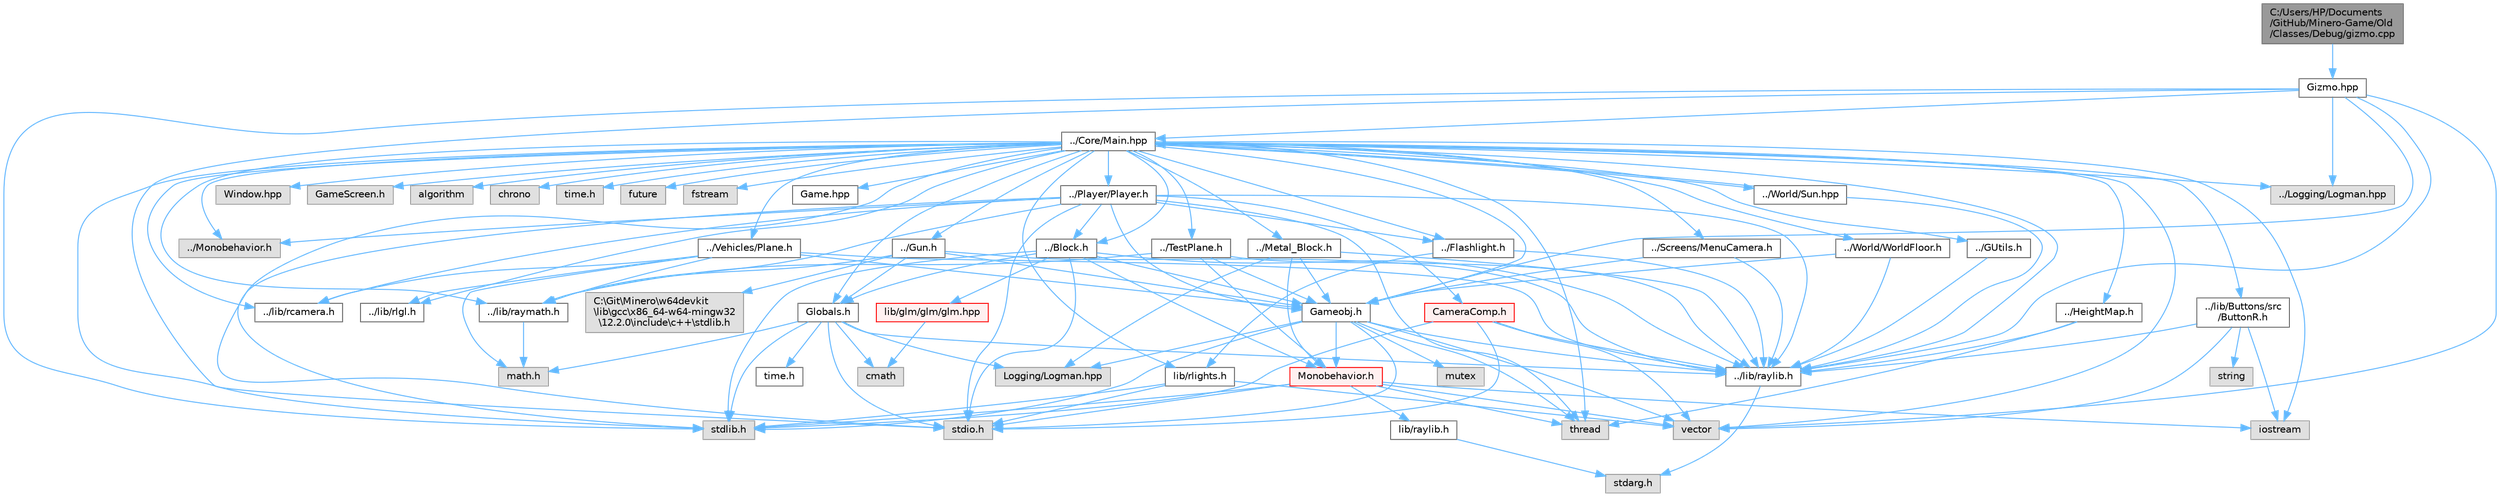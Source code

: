 digraph "C:/Users/HP/Documents/GitHub/Minero-Game/Old/Classes/Debug/gizmo.cpp"
{
 // LATEX_PDF_SIZE
  bgcolor="transparent";
  edge [fontname=Helvetica,fontsize=10,labelfontname=Helvetica,labelfontsize=10];
  node [fontname=Helvetica,fontsize=10,shape=box,height=0.2,width=0.4];
  Node1 [id="Node000001",label="C:/Users/HP/Documents\l/GitHub/Minero-Game/Old\l/Classes/Debug/gizmo.cpp",height=0.2,width=0.4,color="gray40", fillcolor="grey60", style="filled", fontcolor="black",tooltip=" "];
  Node1 -> Node2 [id="edge255_Node000001_Node000002",color="steelblue1",style="solid",tooltip=" "];
  Node2 [id="Node000002",label="Gizmo.hpp",height=0.2,width=0.4,color="grey40", fillcolor="white", style="filled",URL="$_gizmo_8hpp.html",tooltip=" "];
  Node2 -> Node3 [id="edge256_Node000002_Node000003",color="steelblue1",style="solid",tooltip=" "];
  Node3 [id="Node000003",label="../lib/raylib.h",height=0.2,width=0.4,color="grey40", fillcolor="white", style="filled",URL="$_old_2_classes_2lib_2raylib_8h.html",tooltip=" "];
  Node3 -> Node4 [id="edge257_Node000003_Node000004",color="steelblue1",style="solid",tooltip=" "];
  Node4 [id="Node000004",label="stdarg.h",height=0.2,width=0.4,color="grey60", fillcolor="#E0E0E0", style="filled",tooltip=" "];
  Node2 -> Node5 [id="edge258_Node000002_Node000005",color="steelblue1",style="solid",tooltip=" "];
  Node5 [id="Node000005",label="../Core/Main.hpp",height=0.2,width=0.4,color="grey40", fillcolor="white", style="filled",URL="$_main_8hpp.html",tooltip=" "];
  Node5 -> Node6 [id="edge259_Node000005_Node000006",color="steelblue1",style="solid",tooltip=" "];
  Node6 [id="Node000006",label="Game.hpp",height=0.2,width=0.4,color="grey40", fillcolor="white", style="filled",URL="$_game_8hpp.html",tooltip=" "];
  Node5 -> Node7 [id="edge260_Node000005_Node000007",color="steelblue1",style="solid",tooltip=" "];
  Node7 [id="Node000007",label="../lib/Buttons/src\l/ButtonR.h",height=0.2,width=0.4,color="grey40", fillcolor="white", style="filled",URL="$_old_2_classes_2lib_2_buttons_2src_2_button_r_8h.html",tooltip=" "];
  Node7 -> Node3 [id="edge261_Node000007_Node000003",color="steelblue1",style="solid",tooltip=" "];
  Node7 -> Node8 [id="edge262_Node000007_Node000008",color="steelblue1",style="solid",tooltip=" "];
  Node8 [id="Node000008",label="iostream",height=0.2,width=0.4,color="grey60", fillcolor="#E0E0E0", style="filled",tooltip=" "];
  Node7 -> Node9 [id="edge263_Node000007_Node000009",color="steelblue1",style="solid",tooltip=" "];
  Node9 [id="Node000009",label="string",height=0.2,width=0.4,color="grey60", fillcolor="#E0E0E0", style="filled",tooltip=" "];
  Node7 -> Node10 [id="edge264_Node000007_Node000010",color="steelblue1",style="solid",tooltip=" "];
  Node10 [id="Node000010",label="vector",height=0.2,width=0.4,color="grey60", fillcolor="#E0E0E0", style="filled",tooltip=" "];
  Node5 -> Node3 [id="edge265_Node000005_Node000003",color="steelblue1",style="solid",tooltip=" "];
  Node5 -> Node11 [id="edge266_Node000005_Node000011",color="steelblue1",style="solid",tooltip=" "];
  Node11 [id="Node000011",label="../lib/raymath.h",height=0.2,width=0.4,color="grey40", fillcolor="white", style="filled",URL="$_old_2_classes_2lib_2raymath_8h.html",tooltip=" "];
  Node11 -> Node12 [id="edge267_Node000011_Node000012",color="steelblue1",style="solid",tooltip=" "];
  Node12 [id="Node000012",label="math.h",height=0.2,width=0.4,color="grey60", fillcolor="#E0E0E0", style="filled",tooltip=" "];
  Node5 -> Node13 [id="edge268_Node000005_Node000013",color="steelblue1",style="solid",tooltip=" "];
  Node13 [id="Node000013",label="../lib/rcamera.h",height=0.2,width=0.4,color="grey40", fillcolor="white", style="filled",URL="$_old_2_classes_2lib_2rcamera_8h.html",tooltip=" "];
  Node5 -> Node14 [id="edge269_Node000005_Node000014",color="steelblue1",style="solid",tooltip=" "];
  Node14 [id="Node000014",label="../lib/rlgl.h",height=0.2,width=0.4,color="grey40", fillcolor="white", style="filled",URL="$_old_2_classes_2lib_2rlgl_8h.html",tooltip=" "];
  Node5 -> Node15 [id="edge270_Node000005_Node000015",color="steelblue1",style="solid",tooltip=" "];
  Node15 [id="Node000015",label="../Monobehavior.h",height=0.2,width=0.4,color="grey60", fillcolor="#E0E0E0", style="filled",tooltip=" "];
  Node5 -> Node16 [id="edge271_Node000005_Node000016",color="steelblue1",style="solid",tooltip=" "];
  Node16 [id="Node000016",label="../Block.h",height=0.2,width=0.4,color="grey40", fillcolor="white", style="filled",URL="$_old_2_classes_2_block_8h.html",tooltip=" "];
  Node16 -> Node3 [id="edge272_Node000016_Node000003",color="steelblue1",style="solid",tooltip=" "];
  Node16 -> Node17 [id="edge273_Node000016_Node000017",color="steelblue1",style="solid",tooltip=" "];
  Node17 [id="Node000017",label="lib/glm/glm/glm.hpp",height=0.2,width=0.4,color="red", fillcolor="#FFF0F0", style="filled",URL="$_old_2_classes_2lib_2glm_2glm_2glm_8hpp.html",tooltip=" "];
  Node17 -> Node19 [id="edge274_Node000017_Node000019",color="steelblue1",style="solid",tooltip=" "];
  Node19 [id="Node000019",label="cmath",height=0.2,width=0.4,color="grey60", fillcolor="#E0E0E0", style="filled",tooltip=" "];
  Node16 -> Node160 [id="edge275_Node000016_Node000160",color="steelblue1",style="solid",tooltip=" "];
  Node160 [id="Node000160",label="Gameobj.h",height=0.2,width=0.4,color="grey40", fillcolor="white", style="filled",URL="$_old_2_classes_2_gameobj_8h.html",tooltip=" "];
  Node160 -> Node3 [id="edge276_Node000160_Node000003",color="steelblue1",style="solid",tooltip=" "];
  Node160 -> Node161 [id="edge277_Node000160_Node000161",color="steelblue1",style="solid",tooltip=" "];
  Node161 [id="Node000161",label="Monobehavior.h",height=0.2,width=0.4,color="red", fillcolor="#FFF0F0", style="filled",URL="$_monobehavior_8h.html",tooltip=" "];
  Node161 -> Node162 [id="edge278_Node000161_Node000162",color="steelblue1",style="solid",tooltip=" "];
  Node162 [id="Node000162",label="lib/raylib.h",height=0.2,width=0.4,color="grey40", fillcolor="white", style="filled",URL="$_classes_2lib_2raylib_8h.html",tooltip=" "];
  Node162 -> Node4 [id="edge279_Node000162_Node000004",color="steelblue1",style="solid",tooltip=" "];
  Node161 -> Node164 [id="edge280_Node000161_Node000164",color="steelblue1",style="solid",tooltip=" "];
  Node164 [id="Node000164",label="stdio.h",height=0.2,width=0.4,color="grey60", fillcolor="#E0E0E0", style="filled",tooltip=" "];
  Node161 -> Node165 [id="edge281_Node000161_Node000165",color="steelblue1",style="solid",tooltip=" "];
  Node165 [id="Node000165",label="stdlib.h",height=0.2,width=0.4,color="grey60", fillcolor="#E0E0E0", style="filled",tooltip=" "];
  Node161 -> Node8 [id="edge282_Node000161_Node000008",color="steelblue1",style="solid",tooltip=" "];
  Node161 -> Node166 [id="edge283_Node000161_Node000166",color="steelblue1",style="solid",tooltip=" "];
  Node166 [id="Node000166",label="thread",height=0.2,width=0.4,color="grey60", fillcolor="#E0E0E0", style="filled",tooltip=" "];
  Node161 -> Node10 [id="edge284_Node000161_Node000010",color="steelblue1",style="solid",tooltip=" "];
  Node160 -> Node168 [id="edge285_Node000160_Node000168",color="steelblue1",style="solid",tooltip=" "];
  Node168 [id="Node000168",label="Logging/Logman.hpp",height=0.2,width=0.4,color="grey60", fillcolor="#E0E0E0", style="filled",tooltip=" "];
  Node160 -> Node164 [id="edge286_Node000160_Node000164",color="steelblue1",style="solid",tooltip=" "];
  Node160 -> Node165 [id="edge287_Node000160_Node000165",color="steelblue1",style="solid",tooltip=" "];
  Node160 -> Node10 [id="edge288_Node000160_Node000010",color="steelblue1",style="solid",tooltip=" "];
  Node160 -> Node166 [id="edge289_Node000160_Node000166",color="steelblue1",style="solid",tooltip=" "];
  Node160 -> Node169 [id="edge290_Node000160_Node000169",color="steelblue1",style="solid",tooltip=" "];
  Node169 [id="Node000169",label="mutex",height=0.2,width=0.4,color="grey60", fillcolor="#E0E0E0", style="filled",tooltip=" "];
  Node16 -> Node170 [id="edge291_Node000016_Node000170",color="steelblue1",style="solid",tooltip=" "];
  Node170 [id="Node000170",label="Globals.h",height=0.2,width=0.4,color="grey40", fillcolor="white", style="filled",URL="$_old_2_classes_2_globals_8h.html",tooltip=" "];
  Node170 -> Node3 [id="edge292_Node000170_Node000003",color="steelblue1",style="solid",tooltip=" "];
  Node170 -> Node165 [id="edge293_Node000170_Node000165",color="steelblue1",style="solid",tooltip=" "];
  Node170 -> Node164 [id="edge294_Node000170_Node000164",color="steelblue1",style="solid",tooltip=" "];
  Node170 -> Node171 [id="edge295_Node000170_Node000171",color="steelblue1",style="solid",tooltip=" "];
  Node171 [id="Node000171",label="time.h",height=0.2,width=0.4,color="grey40", fillcolor="white", style="filled",URL="$_old_2_classes_2_time_8h.html",tooltip=" "];
  Node170 -> Node19 [id="edge296_Node000170_Node000019",color="steelblue1",style="solid",tooltip=" "];
  Node170 -> Node12 [id="edge297_Node000170_Node000012",color="steelblue1",style="solid",tooltip=" "];
  Node170 -> Node168 [id="edge298_Node000170_Node000168",color="steelblue1",style="solid",tooltip=" "];
  Node16 -> Node161 [id="edge299_Node000016_Node000161",color="steelblue1",style="solid",tooltip=" "];
  Node16 -> Node164 [id="edge300_Node000016_Node000164",color="steelblue1",style="solid",tooltip=" "];
  Node16 -> Node165 [id="edge301_Node000016_Node000165",color="steelblue1",style="solid",tooltip=" "];
  Node5 -> Node172 [id="edge302_Node000005_Node000172",color="steelblue1",style="solid",tooltip=" "];
  Node172 [id="Node000172",label="../GUtils.h",height=0.2,width=0.4,color="grey40", fillcolor="white", style="filled",URL="$_old_2_classes_2_g_utils_8h.html",tooltip=" "];
  Node172 -> Node3 [id="edge303_Node000172_Node000003",color="steelblue1",style="solid",tooltip=" "];
  Node5 -> Node160 [id="edge304_Node000005_Node000160",color="steelblue1",style="solid",tooltip=" "];
  Node5 -> Node170 [id="edge305_Node000005_Node000170",color="steelblue1",style="solid",tooltip=" "];
  Node5 -> Node173 [id="edge306_Node000005_Node000173",color="steelblue1",style="solid",tooltip=" "];
  Node173 [id="Node000173",label="../Screens/MenuCamera.h",height=0.2,width=0.4,color="grey40", fillcolor="white", style="filled",URL="$_old_2_classes_2_screens_2_menu_camera_8h.html",tooltip=" "];
  Node173 -> Node3 [id="edge307_Node000173_Node000003",color="steelblue1",style="solid",tooltip=" "];
  Node173 -> Node160 [id="edge308_Node000173_Node000160",color="steelblue1",style="solid",tooltip=" "];
  Node5 -> Node174 [id="edge309_Node000005_Node000174",color="steelblue1",style="solid",tooltip=" "];
  Node174 [id="Node000174",label="../Player/Player.h",height=0.2,width=0.4,color="grey40", fillcolor="white", style="filled",URL="$_old_2_classes_2_player_2_player_8h.html",tooltip=" "];
  Node174 -> Node3 [id="edge310_Node000174_Node000003",color="steelblue1",style="solid",tooltip=" "];
  Node174 -> Node11 [id="edge311_Node000174_Node000011",color="steelblue1",style="solid",tooltip=" "];
  Node174 -> Node13 [id="edge312_Node000174_Node000013",color="steelblue1",style="solid",tooltip=" "];
  Node174 -> Node15 [id="edge313_Node000174_Node000015",color="steelblue1",style="solid",tooltip=" "];
  Node174 -> Node160 [id="edge314_Node000174_Node000160",color="steelblue1",style="solid",tooltip=" "];
  Node174 -> Node175 [id="edge315_Node000174_Node000175",color="steelblue1",style="solid",tooltip=" "];
  Node175 [id="Node000175",label="../Flashlight.h",height=0.2,width=0.4,color="grey40", fillcolor="white", style="filled",URL="$_old_2_classes_2_flashlight_8h.html",tooltip=" "];
  Node175 -> Node3 [id="edge316_Node000175_Node000003",color="steelblue1",style="solid",tooltip=" "];
  Node175 -> Node176 [id="edge317_Node000175_Node000176",color="steelblue1",style="solid",tooltip=" "];
  Node176 [id="Node000176",label="lib/rlights.h",height=0.2,width=0.4,color="grey40", fillcolor="white", style="filled",URL="$_old_2_classes_2lib_2rlights_8h.html",tooltip=" "];
  Node176 -> Node10 [id="edge318_Node000176_Node000010",color="steelblue1",style="solid",tooltip=" "];
  Node176 -> Node165 [id="edge319_Node000176_Node000165",color="steelblue1",style="solid",tooltip=" "];
  Node176 -> Node164 [id="edge320_Node000176_Node000164",color="steelblue1",style="solid",tooltip=" "];
  Node174 -> Node16 [id="edge321_Node000174_Node000016",color="steelblue1",style="solid",tooltip=" "];
  Node174 -> Node177 [id="edge322_Node000174_Node000177",color="steelblue1",style="solid",tooltip=" "];
  Node177 [id="Node000177",label="CameraComp.h",height=0.2,width=0.4,color="red", fillcolor="#FFF0F0", style="filled",URL="$_old_2_classes_2_player_2_camera_comp_8h.html",tooltip=" "];
  Node177 -> Node3 [id="edge323_Node000177_Node000003",color="steelblue1",style="solid",tooltip=" "];
  Node177 -> Node10 [id="edge324_Node000177_Node000010",color="steelblue1",style="solid",tooltip=" "];
  Node177 -> Node164 [id="edge325_Node000177_Node000164",color="steelblue1",style="solid",tooltip=" "];
  Node177 -> Node165 [id="edge326_Node000177_Node000165",color="steelblue1",style="solid",tooltip=" "];
  Node174 -> Node166 [id="edge327_Node000174_Node000166",color="steelblue1",style="solid",tooltip=" "];
  Node174 -> Node164 [id="edge328_Node000174_Node000164",color="steelblue1",style="solid",tooltip=" "];
  Node174 -> Node165 [id="edge329_Node000174_Node000165",color="steelblue1",style="solid",tooltip=" "];
  Node5 -> Node179 [id="edge330_Node000005_Node000179",color="steelblue1",style="solid",tooltip=" "];
  Node179 [id="Node000179",label="../TestPlane.h",height=0.2,width=0.4,color="grey40", fillcolor="white", style="filled",URL="$_old_2_classes_2_test_plane_8h.html",tooltip=" "];
  Node179 -> Node3 [id="edge331_Node000179_Node000003",color="steelblue1",style="solid",tooltip=" "];
  Node179 -> Node11 [id="edge332_Node000179_Node000011",color="steelblue1",style="solid",tooltip=" "];
  Node179 -> Node160 [id="edge333_Node000179_Node000160",color="steelblue1",style="solid",tooltip=" "];
  Node179 -> Node161 [id="edge334_Node000179_Node000161",color="steelblue1",style="solid",tooltip=" "];
  Node5 -> Node180 [id="edge335_Node000005_Node000180",color="steelblue1",style="solid",tooltip=" "];
  Node180 [id="Node000180",label="../Logging/Logman.hpp",height=0.2,width=0.4,color="grey60", fillcolor="#E0E0E0", style="filled",tooltip=" "];
  Node5 -> Node181 [id="edge336_Node000005_Node000181",color="steelblue1",style="solid",tooltip=" "];
  Node181 [id="Node000181",label="../Vehicles/Plane.h",height=0.2,width=0.4,color="grey40", fillcolor="white", style="filled",URL="$_old_2_classes_2_vehicles_2_plane_8h.html",tooltip=" "];
  Node181 -> Node3 [id="edge337_Node000181_Node000003",color="steelblue1",style="solid",tooltip=" "];
  Node181 -> Node160 [id="edge338_Node000181_Node000160",color="steelblue1",style="solid",tooltip=" "];
  Node181 -> Node14 [id="edge339_Node000181_Node000014",color="steelblue1",style="solid",tooltip=" "];
  Node181 -> Node12 [id="edge340_Node000181_Node000012",color="steelblue1",style="solid",tooltip=" "];
  Node181 -> Node11 [id="edge341_Node000181_Node000011",color="steelblue1",style="solid",tooltip=" "];
  Node181 -> Node13 [id="edge342_Node000181_Node000013",color="steelblue1",style="solid",tooltip=" "];
  Node5 -> Node182 [id="edge343_Node000005_Node000182",color="steelblue1",style="solid",tooltip=" "];
  Node182 [id="Node000182",label="../World/WorldFloor.h",height=0.2,width=0.4,color="grey40", fillcolor="white", style="filled",URL="$_old_2_classes_2_world_2_world_floor_8h.html",tooltip=" "];
  Node182 -> Node3 [id="edge344_Node000182_Node000003",color="steelblue1",style="solid",tooltip=" "];
  Node182 -> Node160 [id="edge345_Node000182_Node000160",color="steelblue1",style="solid",tooltip=" "];
  Node5 -> Node183 [id="edge346_Node000005_Node000183",color="steelblue1",style="solid",tooltip=" "];
  Node183 [id="Node000183",label="../HeightMap.h",height=0.2,width=0.4,color="grey40", fillcolor="white", style="filled",URL="$_old_2_classes_2_height_map_8h.html",tooltip=" "];
  Node183 -> Node3 [id="edge347_Node000183_Node000003",color="steelblue1",style="solid",tooltip=" "];
  Node183 -> Node166 [id="edge348_Node000183_Node000166",color="steelblue1",style="solid",tooltip=" "];
  Node5 -> Node175 [id="edge349_Node000005_Node000175",color="steelblue1",style="solid",tooltip=" "];
  Node5 -> Node184 [id="edge350_Node000005_Node000184",color="steelblue1",style="solid",tooltip=" "];
  Node184 [id="Node000184",label="../Gun.h",height=0.2,width=0.4,color="grey40", fillcolor="white", style="filled",URL="$_old_2_classes_2_gun_8h.html",tooltip=" "];
  Node184 -> Node3 [id="edge351_Node000184_Node000003",color="steelblue1",style="solid",tooltip=" "];
  Node184 -> Node11 [id="edge352_Node000184_Node000011",color="steelblue1",style="solid",tooltip=" "];
  Node184 -> Node160 [id="edge353_Node000184_Node000160",color="steelblue1",style="solid",tooltip=" "];
  Node184 -> Node170 [id="edge354_Node000184_Node000170",color="steelblue1",style="solid",tooltip=" "];
  Node184 -> Node185 [id="edge355_Node000184_Node000185",color="steelblue1",style="solid",tooltip=" "];
  Node185 [id="Node000185",label="C:\\Git\\Minero\\w64devkit\l\\lib\\gcc\\x86_64-w64-mingw32\l\\12.2.0\\include\\c++\\stdlib.h",height=0.2,width=0.4,color="grey60", fillcolor="#E0E0E0", style="filled",tooltip=" "];
  Node5 -> Node186 [id="edge356_Node000005_Node000186",color="steelblue1",style="solid",tooltip=" "];
  Node186 [id="Node000186",label="../Metal_Block.h",height=0.2,width=0.4,color="grey40", fillcolor="white", style="filled",URL="$_old_2_classes_2_metal___block_8h.html",tooltip=" "];
  Node186 -> Node3 [id="edge357_Node000186_Node000003",color="steelblue1",style="solid",tooltip=" "];
  Node186 -> Node160 [id="edge358_Node000186_Node000160",color="steelblue1",style="solid",tooltip=" "];
  Node186 -> Node168 [id="edge359_Node000186_Node000168",color="steelblue1",style="solid",tooltip=" "];
  Node186 -> Node161 [id="edge360_Node000186_Node000161",color="steelblue1",style="solid",tooltip=" "];
  Node5 -> Node187 [id="edge361_Node000005_Node000187",color="steelblue1",style="solid",tooltip=" "];
  Node187 [id="Node000187",label="../World/Sun.hpp",height=0.2,width=0.4,color="grey40", fillcolor="white", style="filled",URL="$_sun_8hpp.html",tooltip=" "];
  Node187 -> Node3 [id="edge362_Node000187_Node000003",color="steelblue1",style="solid",tooltip=" "];
  Node187 -> Node5 [id="edge363_Node000187_Node000005",color="steelblue1",style="solid",tooltip=" "];
  Node5 -> Node188 [id="edge364_Node000005_Node000188",color="steelblue1",style="solid",tooltip=" "];
  Node188 [id="Node000188",label="Window.hpp",height=0.2,width=0.4,color="grey60", fillcolor="#E0E0E0", style="filled",tooltip=" "];
  Node5 -> Node189 [id="edge365_Node000005_Node000189",color="steelblue1",style="solid",tooltip=" "];
  Node189 [id="Node000189",label="GameScreen.h",height=0.2,width=0.4,color="grey60", fillcolor="#E0E0E0", style="filled",tooltip=" "];
  Node5 -> Node190 [id="edge366_Node000005_Node000190",color="steelblue1",style="solid",tooltip=" "];
  Node190 [id="Node000190",label="algorithm",height=0.2,width=0.4,color="grey60", fillcolor="#E0E0E0", style="filled",tooltip=" "];
  Node5 -> Node191 [id="edge367_Node000005_Node000191",color="steelblue1",style="solid",tooltip=" "];
  Node191 [id="Node000191",label="chrono",height=0.2,width=0.4,color="grey60", fillcolor="#E0E0E0", style="filled",tooltip=" "];
  Node5 -> Node164 [id="edge368_Node000005_Node000164",color="steelblue1",style="solid",tooltip=" "];
  Node5 -> Node165 [id="edge369_Node000005_Node000165",color="steelblue1",style="solid",tooltip=" "];
  Node5 -> Node192 [id="edge370_Node000005_Node000192",color="steelblue1",style="solid",tooltip=" "];
  Node192 [id="Node000192",label="time.h",height=0.2,width=0.4,color="grey60", fillcolor="#E0E0E0", style="filled",tooltip=" "];
  Node5 -> Node10 [id="edge371_Node000005_Node000010",color="steelblue1",style="solid",tooltip=" "];
  Node5 -> Node166 [id="edge372_Node000005_Node000166",color="steelblue1",style="solid",tooltip=" "];
  Node5 -> Node193 [id="edge373_Node000005_Node000193",color="steelblue1",style="solid",tooltip=" "];
  Node193 [id="Node000193",label="future",height=0.2,width=0.4,color="grey60", fillcolor="#E0E0E0", style="filled",tooltip=" "];
  Node5 -> Node194 [id="edge374_Node000005_Node000194",color="steelblue1",style="solid",tooltip=" "];
  Node194 [id="Node000194",label="fstream",height=0.2,width=0.4,color="grey60", fillcolor="#E0E0E0", style="filled",tooltip=" "];
  Node5 -> Node8 [id="edge375_Node000005_Node000008",color="steelblue1",style="solid",tooltip=" "];
  Node5 -> Node176 [id="edge376_Node000005_Node000176",color="steelblue1",style="solid",tooltip=" "];
  Node2 -> Node180 [id="edge377_Node000002_Node000180",color="steelblue1",style="solid",tooltip=" "];
  Node2 -> Node160 [id="edge378_Node000002_Node000160",color="steelblue1",style="solid",tooltip=" "];
  Node2 -> Node164 [id="edge379_Node000002_Node000164",color="steelblue1",style="solid",tooltip=" "];
  Node2 -> Node165 [id="edge380_Node000002_Node000165",color="steelblue1",style="solid",tooltip=" "];
  Node2 -> Node10 [id="edge381_Node000002_Node000010",color="steelblue1",style="solid",tooltip=" "];
}
